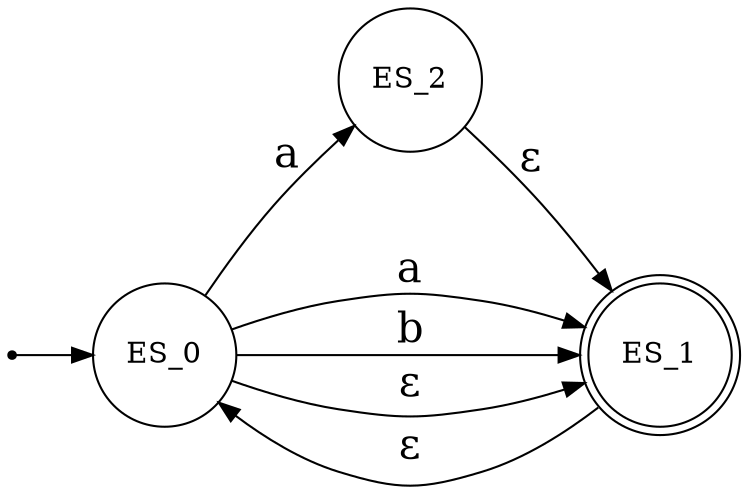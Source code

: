 #
# AFND para mostrar indeterminismo a|(a|b)*
#
digraph indeterminismo {
  rankdir=LR;
  margin=0;

  start [shape = point];
  ES_0 [shape = circle];
  ES_2 [shape = circle];
  ES_1 [shape = doublecircle];  


  start -> ES_0;
  ES_0 -> ES_1 [label = "a", fontsize = "20pt"];
  ES_0 -> ES_2 [label = "a", fontsize = "20pt"];
  ES_0 -> ES_1 [label = "b", fontsize = "20pt"];
  ES_0 -> ES_1 [ label = "&epsilon;", fontsize = "20pt" ];
  ES_1 -> ES_0 [ label = "&epsilon;", fontsize = "20pt" ];
  ES_2 -> ES_1 [ label = "&epsilon;", fontsize = "20pt" ];
}